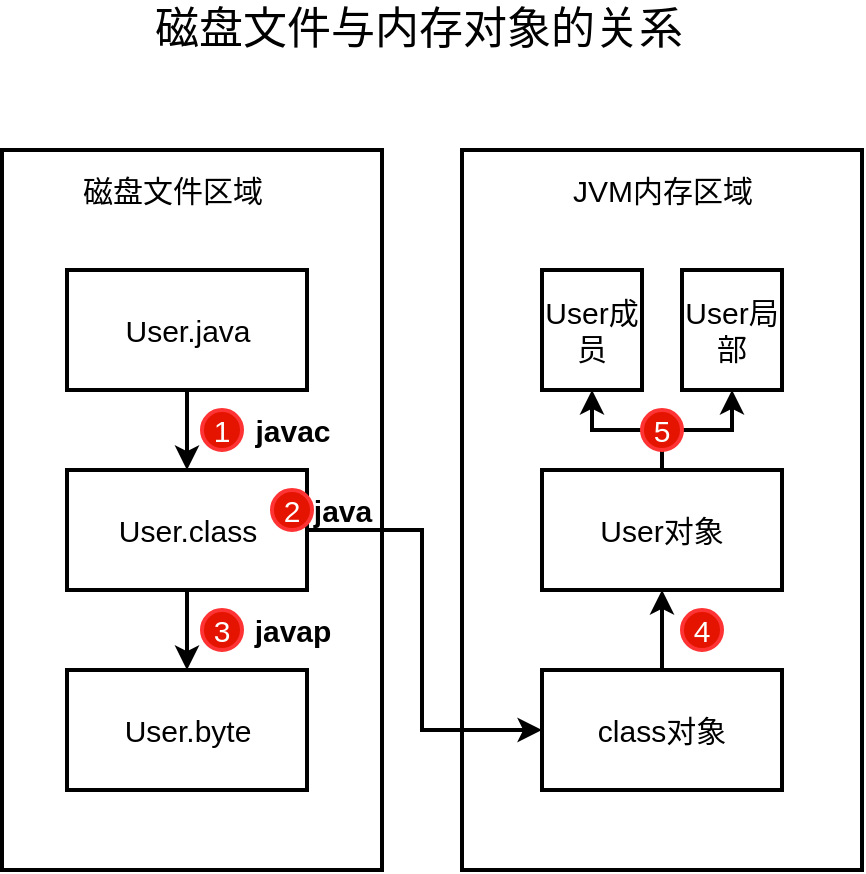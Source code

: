 <mxfile version="14.6.13" type="device"><diagram id="l5ve8rG-WZQwXOAHArox" name="第 1 页"><mxGraphModel dx="1086" dy="807" grid="1" gridSize="10" guides="1" tooltips="1" connect="1" arrows="1" fold="1" page="1" pageScale="1" pageWidth="1600" pageHeight="1200" math="0" shadow="0"><root><mxCell id="0"/><mxCell id="1" parent="0"/><mxCell id="oOH6VpOIXswoTbmyDS4L-1" value="" style="rounded=0;whiteSpace=wrap;html=1;strokeWidth=2;" vertex="1" parent="1"><mxGeometry x="210" y="150" width="190" height="360" as="geometry"/></mxCell><mxCell id="oOH6VpOIXswoTbmyDS4L-2" value="" style="rounded=0;whiteSpace=wrap;html=1;strokeWidth=2;" vertex="1" parent="1"><mxGeometry x="440" y="150" width="200" height="360" as="geometry"/></mxCell><mxCell id="oOH6VpOIXswoTbmyDS4L-10" style="edgeStyle=none;rounded=0;orthogonalLoop=1;jettySize=auto;html=1;exitX=0.5;exitY=1;exitDx=0;exitDy=0;fontSize=15;strokeWidth=2;" edge="1" parent="1" source="oOH6VpOIXswoTbmyDS4L-3" target="oOH6VpOIXswoTbmyDS4L-4"><mxGeometry relative="1" as="geometry"/></mxCell><mxCell id="oOH6VpOIXswoTbmyDS4L-3" value="User.java" style="rounded=0;whiteSpace=wrap;html=1;fontSize=15;strokeWidth=2;" vertex="1" parent="1"><mxGeometry x="242.5" y="210" width="120" height="60" as="geometry"/></mxCell><mxCell id="oOH6VpOIXswoTbmyDS4L-11" style="edgeStyle=none;rounded=0;orthogonalLoop=1;jettySize=auto;html=1;exitX=0.5;exitY=1;exitDx=0;exitDy=0;entryX=0.5;entryY=0;entryDx=0;entryDy=0;fontSize=15;strokeWidth=2;" edge="1" parent="1" source="oOH6VpOIXswoTbmyDS4L-4" target="oOH6VpOIXswoTbmyDS4L-5"><mxGeometry relative="1" as="geometry"/></mxCell><mxCell id="oOH6VpOIXswoTbmyDS4L-14" style="edgeStyle=none;rounded=0;orthogonalLoop=1;jettySize=auto;html=1;exitX=1;exitY=0.5;exitDx=0;exitDy=0;entryX=0;entryY=0.5;entryDx=0;entryDy=0;fontSize=15;strokeWidth=2;" edge="1" parent="1" source="oOH6VpOIXswoTbmyDS4L-4" target="oOH6VpOIXswoTbmyDS4L-6"><mxGeometry relative="1" as="geometry"><Array as="points"><mxPoint x="420" y="340"/><mxPoint x="420" y="440"/></Array></mxGeometry></mxCell><mxCell id="oOH6VpOIXswoTbmyDS4L-4" value="User.class" style="rounded=0;whiteSpace=wrap;html=1;fontSize=15;strokeWidth=2;" vertex="1" parent="1"><mxGeometry x="242.5" y="310" width="120" height="60" as="geometry"/></mxCell><mxCell id="oOH6VpOIXswoTbmyDS4L-5" value="User.byte" style="rounded=0;whiteSpace=wrap;html=1;fontSize=15;strokeWidth=2;" vertex="1" parent="1"><mxGeometry x="242.5" y="410" width="120" height="60" as="geometry"/></mxCell><mxCell id="oOH6VpOIXswoTbmyDS4L-16" style="edgeStyle=none;rounded=0;orthogonalLoop=1;jettySize=auto;html=1;exitX=0.5;exitY=0;exitDx=0;exitDy=0;fontSize=15;strokeWidth=2;" edge="1" parent="1" source="oOH6VpOIXswoTbmyDS4L-6" target="oOH6VpOIXswoTbmyDS4L-7"><mxGeometry relative="1" as="geometry"/></mxCell><mxCell id="oOH6VpOIXswoTbmyDS4L-6" value="class对象" style="rounded=0;whiteSpace=wrap;html=1;fontSize=15;strokeWidth=2;" vertex="1" parent="1"><mxGeometry x="480" y="410" width="120" height="60" as="geometry"/></mxCell><mxCell id="oOH6VpOIXswoTbmyDS4L-17" style="edgeStyle=orthogonalEdgeStyle;rounded=0;orthogonalLoop=1;jettySize=auto;html=1;exitX=0.5;exitY=0;exitDx=0;exitDy=0;fontSize=15;strokeWidth=2;" edge="1" parent="1" source="oOH6VpOIXswoTbmyDS4L-7" target="oOH6VpOIXswoTbmyDS4L-8"><mxGeometry relative="1" as="geometry"/></mxCell><mxCell id="oOH6VpOIXswoTbmyDS4L-18" style="edgeStyle=orthogonalEdgeStyle;rounded=0;orthogonalLoop=1;jettySize=auto;html=1;exitX=0.5;exitY=0;exitDx=0;exitDy=0;entryX=0.5;entryY=1;entryDx=0;entryDy=0;fontSize=15;strokeWidth=2;" edge="1" parent="1" source="oOH6VpOIXswoTbmyDS4L-7" target="oOH6VpOIXswoTbmyDS4L-9"><mxGeometry relative="1" as="geometry"/></mxCell><mxCell id="oOH6VpOIXswoTbmyDS4L-7" value="User对象" style="rounded=0;whiteSpace=wrap;html=1;fontSize=15;strokeWidth=2;" vertex="1" parent="1"><mxGeometry x="480" y="310" width="120" height="60" as="geometry"/></mxCell><mxCell id="oOH6VpOIXswoTbmyDS4L-8" value="User成员" style="rounded=0;whiteSpace=wrap;html=1;fontSize=15;strokeWidth=2;" vertex="1" parent="1"><mxGeometry x="480" y="210" width="50" height="60" as="geometry"/></mxCell><mxCell id="oOH6VpOIXswoTbmyDS4L-9" value="User局部" style="rounded=0;whiteSpace=wrap;html=1;fontSize=15;strokeWidth=2;" vertex="1" parent="1"><mxGeometry x="550" y="210" width="50" height="60" as="geometry"/></mxCell><mxCell id="oOH6VpOIXswoTbmyDS4L-12" value="javac" style="text;html=1;align=center;verticalAlign=middle;resizable=0;points=[];autosize=1;strokeColor=none;fontSize=15;strokeWidth=2;fontStyle=1" vertex="1" parent="1"><mxGeometry x="330" y="280" width="50" height="20" as="geometry"/></mxCell><mxCell id="oOH6VpOIXswoTbmyDS4L-13" value="javap" style="text;html=1;align=center;verticalAlign=middle;resizable=0;points=[];autosize=1;strokeColor=none;fontSize=15;strokeWidth=2;fontStyle=1" vertex="1" parent="1"><mxGeometry x="330" y="380" width="50" height="20" as="geometry"/></mxCell><mxCell id="oOH6VpOIXswoTbmyDS4L-15" value="java" style="text;html=1;align=center;verticalAlign=middle;resizable=0;points=[];autosize=1;strokeColor=none;fontSize=15;strokeWidth=2;fontStyle=1" vertex="1" parent="1"><mxGeometry x="360" y="320" width="40" height="20" as="geometry"/></mxCell><mxCell id="oOH6VpOIXswoTbmyDS4L-19" value="&lt;font style=&quot;font-size: 15px&quot;&gt;JVM内存区域&lt;/font&gt;" style="text;html=1;align=center;verticalAlign=middle;resizable=0;points=[];autosize=1;strokeColor=none;strokeWidth=2;" vertex="1" parent="1"><mxGeometry x="485" y="160" width="110" height="20" as="geometry"/></mxCell><mxCell id="oOH6VpOIXswoTbmyDS4L-20" value="&lt;font style=&quot;font-size: 15px&quot;&gt;&lt;font style=&quot;font-size: 15px&quot;&gt;磁盘文件&lt;/font&gt;区域&lt;/font&gt;" style="text;html=1;align=center;verticalAlign=middle;resizable=0;points=[];autosize=1;strokeColor=none;strokeWidth=2;" vertex="1" parent="1"><mxGeometry x="240" y="160" width="110" height="20" as="geometry"/></mxCell><mxCell id="oOH6VpOIXswoTbmyDS4L-21" value="&lt;font style=&quot;font-size: 22px&quot;&gt;磁盘文件与内存对象的关系&lt;/font&gt;" style="text;html=1;align=center;verticalAlign=middle;resizable=0;points=[];autosize=1;strokeColor=none;fontSize=15;" vertex="1" parent="1"><mxGeometry x="277.5" y="75" width="280" height="30" as="geometry"/></mxCell><mxCell id="oOH6VpOIXswoTbmyDS4L-23" value="2" style="ellipse;whiteSpace=wrap;html=1;aspect=fixed;fontSize=15;strokeWidth=2;fillColor=#e51400;fontColor=#ffffff;strokeColor=#FF3333;" vertex="1" parent="1"><mxGeometry x="345" y="320" width="20" height="20" as="geometry"/></mxCell><mxCell id="oOH6VpOIXswoTbmyDS4L-24" value="1" style="ellipse;whiteSpace=wrap;html=1;aspect=fixed;fontSize=15;strokeWidth=2;fillColor=#e51400;fontColor=#ffffff;strokeColor=#FF3333;" vertex="1" parent="1"><mxGeometry x="310" y="280" width="20" height="20" as="geometry"/></mxCell><mxCell id="oOH6VpOIXswoTbmyDS4L-26" value="3" style="ellipse;whiteSpace=wrap;html=1;aspect=fixed;fontSize=15;strokeWidth=2;fillColor=#e51400;fontColor=#ffffff;strokeColor=#FF3333;" vertex="1" parent="1"><mxGeometry x="310" y="380" width="20" height="20" as="geometry"/></mxCell><mxCell id="oOH6VpOIXswoTbmyDS4L-27" value="4" style="ellipse;whiteSpace=wrap;html=1;aspect=fixed;fontSize=15;strokeWidth=2;fillColor=#e51400;fontColor=#ffffff;strokeColor=#FF3333;" vertex="1" parent="1"><mxGeometry x="550" y="380" width="20" height="20" as="geometry"/></mxCell><mxCell id="oOH6VpOIXswoTbmyDS4L-28" value="5" style="ellipse;whiteSpace=wrap;html=1;aspect=fixed;fontSize=15;strokeWidth=2;fillColor=#e51400;fontColor=#ffffff;strokeColor=#FF3333;" vertex="1" parent="1"><mxGeometry x="530" y="280" width="20" height="20" as="geometry"/></mxCell></root></mxGraphModel></diagram></mxfile>